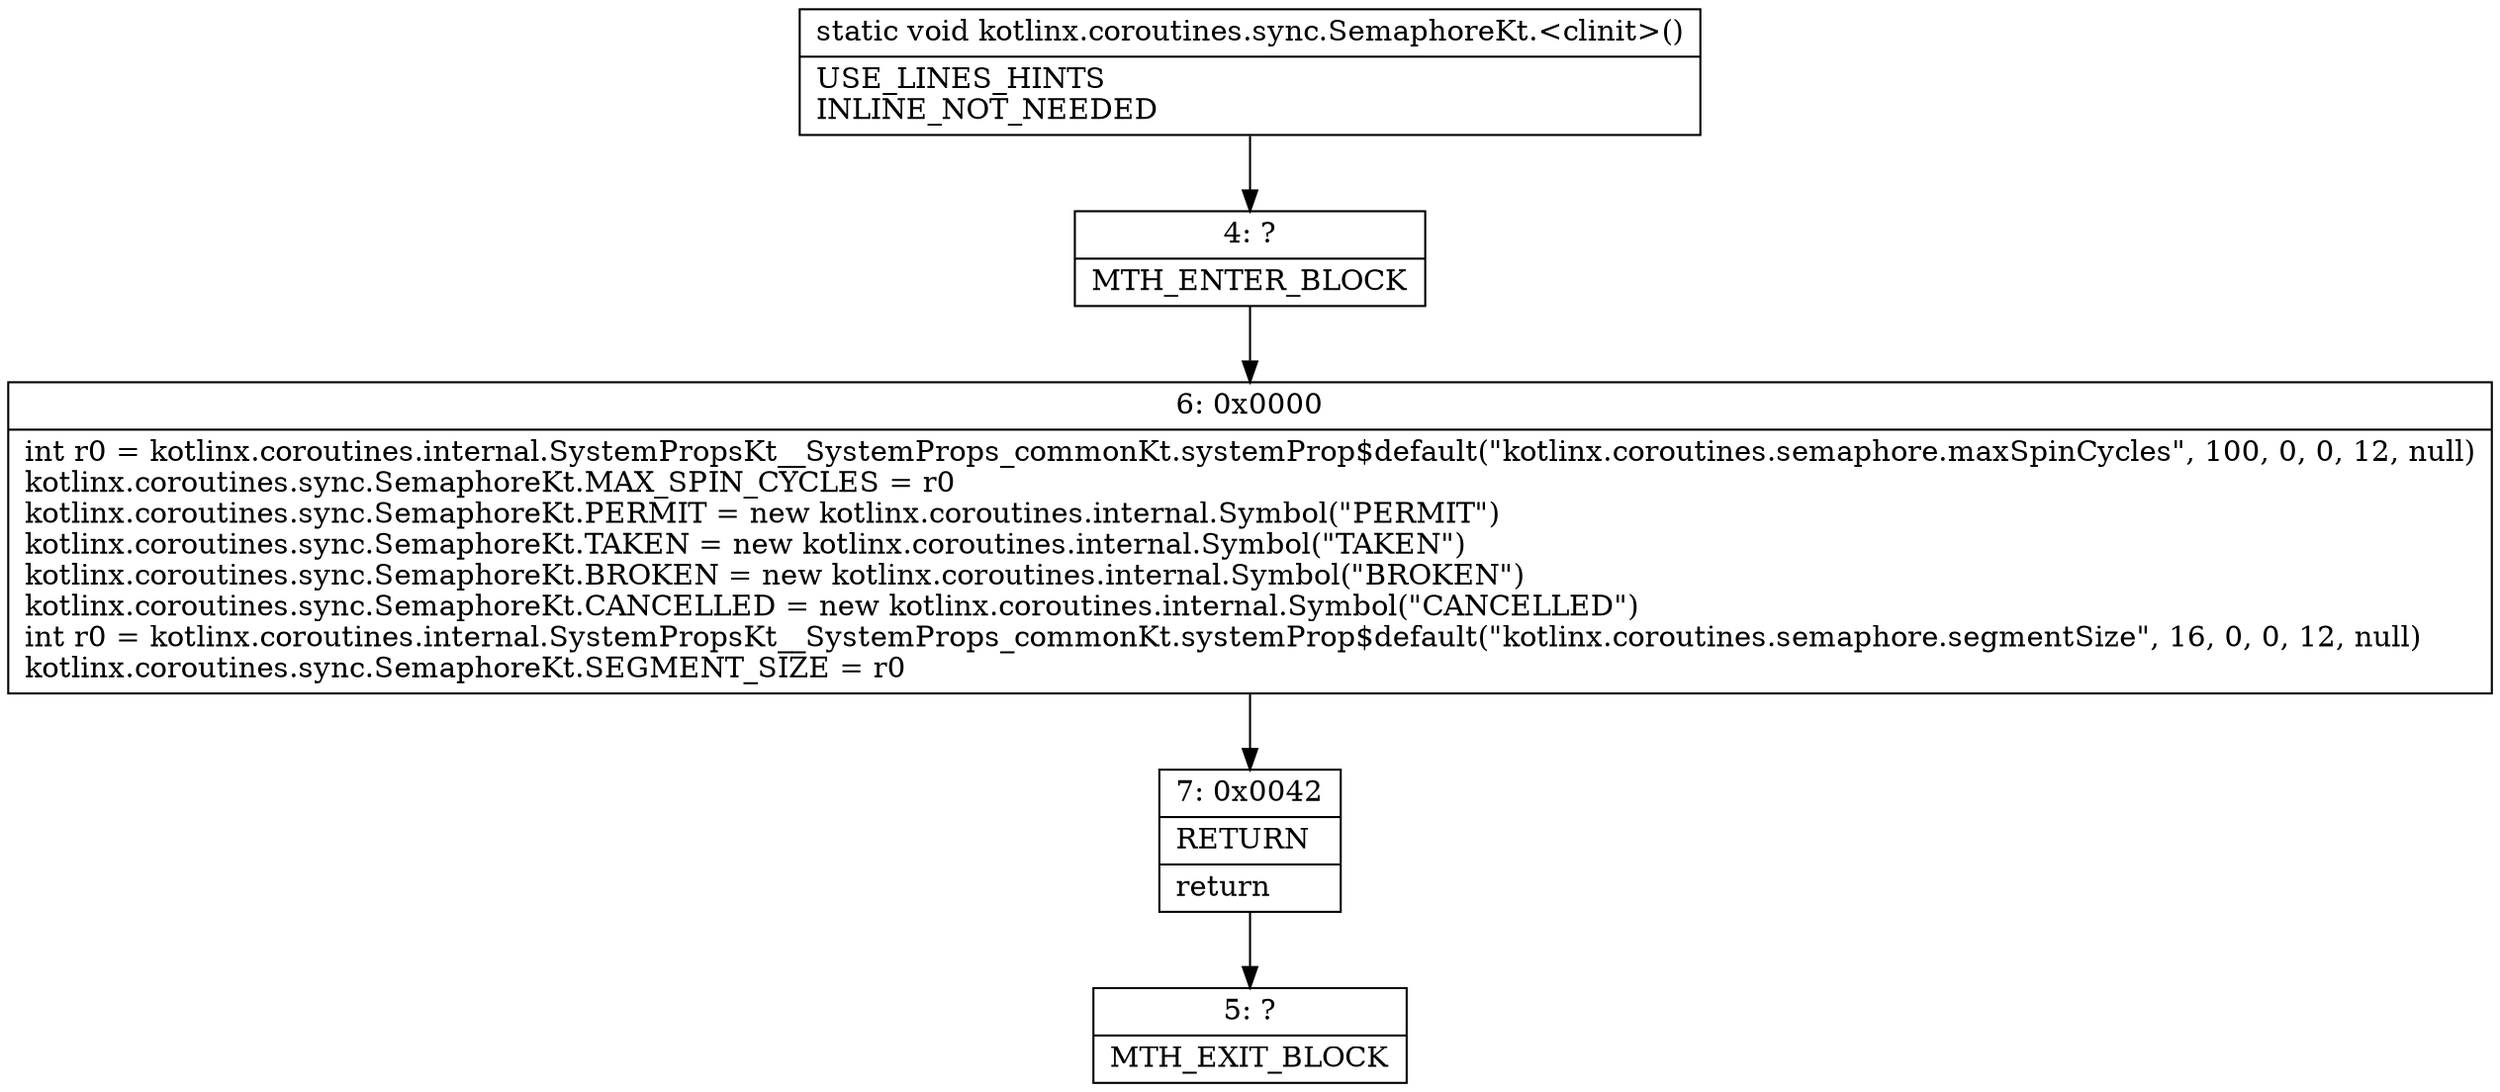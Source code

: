digraph "CFG forkotlinx.coroutines.sync.SemaphoreKt.\<clinit\>()V" {
Node_4 [shape=record,label="{4\:\ ?|MTH_ENTER_BLOCK\l}"];
Node_6 [shape=record,label="{6\:\ 0x0000|int r0 = kotlinx.coroutines.internal.SystemPropsKt__SystemProps_commonKt.systemProp$default(\"kotlinx.coroutines.semaphore.maxSpinCycles\", 100, 0, 0, 12, null)\lkotlinx.coroutines.sync.SemaphoreKt.MAX_SPIN_CYCLES = r0\lkotlinx.coroutines.sync.SemaphoreKt.PERMIT = new kotlinx.coroutines.internal.Symbol(\"PERMIT\")\lkotlinx.coroutines.sync.SemaphoreKt.TAKEN = new kotlinx.coroutines.internal.Symbol(\"TAKEN\")\lkotlinx.coroutines.sync.SemaphoreKt.BROKEN = new kotlinx.coroutines.internal.Symbol(\"BROKEN\")\lkotlinx.coroutines.sync.SemaphoreKt.CANCELLED = new kotlinx.coroutines.internal.Symbol(\"CANCELLED\")\lint r0 = kotlinx.coroutines.internal.SystemPropsKt__SystemProps_commonKt.systemProp$default(\"kotlinx.coroutines.semaphore.segmentSize\", 16, 0, 0, 12, null)\lkotlinx.coroutines.sync.SemaphoreKt.SEGMENT_SIZE = r0\l}"];
Node_7 [shape=record,label="{7\:\ 0x0042|RETURN\l|return\l}"];
Node_5 [shape=record,label="{5\:\ ?|MTH_EXIT_BLOCK\l}"];
MethodNode[shape=record,label="{static void kotlinx.coroutines.sync.SemaphoreKt.\<clinit\>()  | USE_LINES_HINTS\lINLINE_NOT_NEEDED\l}"];
MethodNode -> Node_4;Node_4 -> Node_6;
Node_6 -> Node_7;
Node_7 -> Node_5;
}

